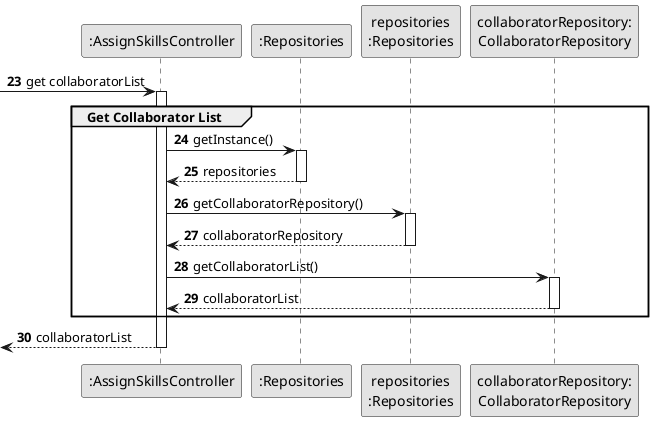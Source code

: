 @startuml
skinparam monochrome true
skinparam packageStyle rectangle
skinparam shadowing false

autonumber 23

participant ":AssignSkillsController" as CTRL
participant ":Repositories" as GlobRepo
participant "repositories\n:Repositories" as PLAT
participant "collaboratorRepository:\nCollaboratorRepository" as CLBREP

-> CTRL: get collaboratorList

activate CTRL
group Get Collaborator List
CTRL -> GlobRepo : getInstance()
activate GlobRepo

GlobRepo --> CTRL : repositories
deactivate GlobRepo

CTRL -> PLAT : getCollaboratorRepository()
activate PLAT

PLAT -->  CTRL: collaboratorRepository
deactivate PLAT

CTRL -> CLBREP : getCollaboratorList()
activate CLBREP

CLBREP --> CTRL : collaboratorList
deactivate CLBREP
end
<-- CTRL : collaboratorList
deactivate CTRL

@enduml
